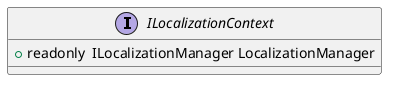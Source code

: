 @startuml ILocalizationContext
interface ILocalizationContext
{
   +   readonly  ILocalizationManager LocalizationManager
}

@enduml